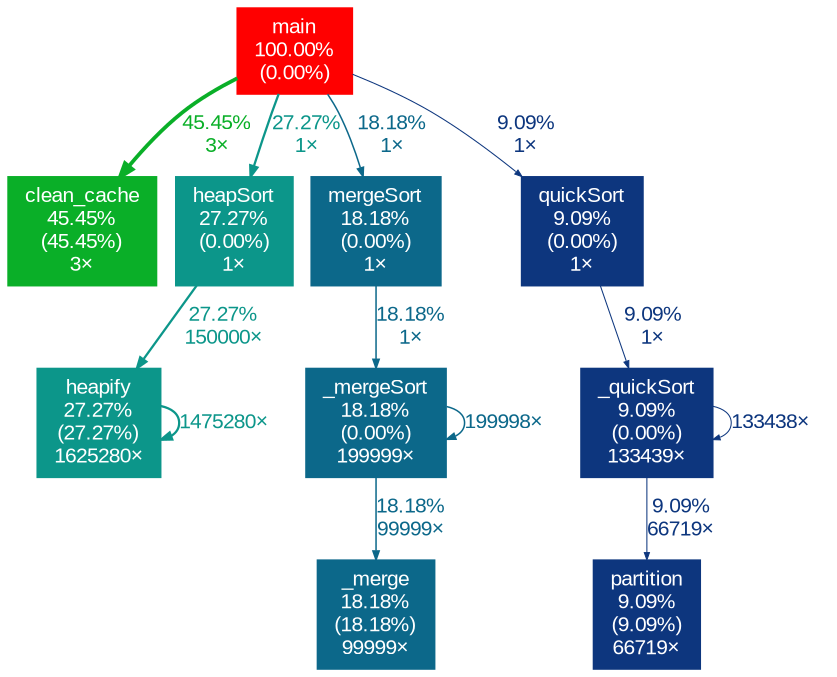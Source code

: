 digraph {
	graph [fontname=Arial, nodesep=0.125, ranksep=0.25];
	node [fontcolor=white, fontname=Arial, height=0, shape=box, style=filled, width=0];
	edge [fontname=Arial];
	1 [color="#ff0000", fontcolor="#ffffff", fontsize="10.00", label="main\n100.00%\n(0.00%)"];
	1 -> 2 [arrowsize="0.67", color="#0aaf28", fontcolor="#0aaf28", fontsize="10.00", label="45.45%\n3×", labeldistance="1.82", penwidth="1.82"];
	1 -> 4 [arrowsize="0.52", color="#0c968a", fontcolor="#0c968a", fontsize="10.00", label="27.27%\n1×", labeldistance="1.09", penwidth="1.09"];
	1 -> 5 [arrowsize="0.43", color="#0c688a", fontcolor="#0c688a", fontsize="10.00", label="18.18%\n1×", labeldistance="0.73", penwidth="0.73"];
	1 -> 9 [arrowsize="0.35", color="#0d367e", fontcolor="#0d367e", fontsize="10.00", label="9.09%\n1×", labeldistance="0.50", penwidth="0.50"];
	2 [color="#0aaf28", fontcolor="#ffffff", fontsize="10.00", label="clean_cache\n45.45%\n(45.45%)\n3×"];
	3 [color="#0c968a", fontcolor="#ffffff", fontsize="10.00", label="heapify\n27.27%\n(27.27%)\n1625280×"];
	3 -> 3 [arrowsize="0.52", color="#0c968a", fontcolor="#0c968a", fontsize="10.00", label="1475280×", labeldistance="1.09", penwidth="1.09"];
	4 [color="#0c968a", fontcolor="#ffffff", fontsize="10.00", label="heapSort\n27.27%\n(0.00%)\n1×"];
	4 -> 3 [arrowsize="0.52", color="#0c968a", fontcolor="#0c968a", fontsize="10.00", label="27.27%\n150000×", labeldistance="1.09", penwidth="1.09"];
	5 [color="#0c688a", fontcolor="#ffffff", fontsize="10.00", label="mergeSort\n18.18%\n(0.00%)\n1×"];
	5 -> 7 [arrowsize="0.43", color="#0c688a", fontcolor="#0c688a", fontsize="10.00", label="18.18%\n1×", labeldistance="0.73", penwidth="0.73"];
	6 [color="#0c688a", fontcolor="#ffffff", fontsize="10.00", label="_merge\n18.18%\n(18.18%)\n99999×"];
	7 [color="#0c688a", fontcolor="#ffffff", fontsize="10.00", label="_mergeSort\n18.18%\n(0.00%)\n199999×"];
	7 -> 6 [arrowsize="0.43", color="#0c688a", fontcolor="#0c688a", fontsize="10.00", label="18.18%\n99999×", labeldistance="0.73", penwidth="0.73"];
	7 -> 7 [arrowsize="0.43", color="#0c688a", fontcolor="#0c688a", fontsize="10.00", label="199998×", labeldistance="0.73", penwidth="0.73"];
	8 [color="#0d367e", fontcolor="#ffffff", fontsize="10.00", label="partition\n9.09%\n(9.09%)\n66719×"];
	9 [color="#0d367e", fontcolor="#ffffff", fontsize="10.00", label="quickSort\n9.09%\n(0.00%)\n1×"];
	9 -> 10 [arrowsize="0.35", color="#0d367e", fontcolor="#0d367e", fontsize="10.00", label="9.09%\n1×", labeldistance="0.50", penwidth="0.50"];
	10 [color="#0d367e", fontcolor="#ffffff", fontsize="10.00", label="_quickSort\n9.09%\n(0.00%)\n133439×"];
	10 -> 8 [arrowsize="0.35", color="#0d367e", fontcolor="#0d367e", fontsize="10.00", label="9.09%\n66719×", labeldistance="0.50", penwidth="0.50"];
	10 -> 10 [arrowsize="0.35", color="#0d367e", fontcolor="#0d367e", fontsize="10.00", label="133438×", labeldistance="0.50", penwidth="0.50"];
}
